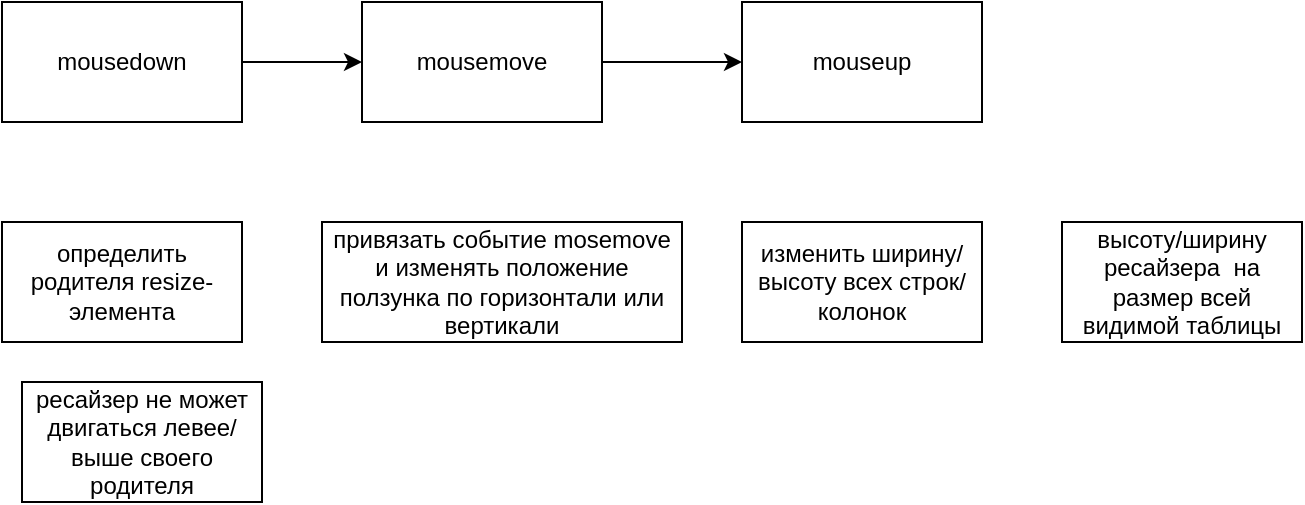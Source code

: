 <mxfile version="13.10.9" type="github">
  <diagram id="NTQrETNLljIQ89Cozkd2" name="Resize">
    <mxGraphModel dx="868" dy="450" grid="1" gridSize="10" guides="1" tooltips="1" connect="1" arrows="1" fold="1" page="1" pageScale="1" pageWidth="827" pageHeight="1169" math="0" shadow="0">
      <root>
        <mxCell id="0" />
        <mxCell id="1" parent="0" />
        <mxCell id="EAH1kygpYYYkL1rse9wj-3" value="" style="edgeStyle=orthogonalEdgeStyle;rounded=0;orthogonalLoop=1;jettySize=auto;html=1;" edge="1" parent="1" source="EAH1kygpYYYkL1rse9wj-1" target="EAH1kygpYYYkL1rse9wj-2">
          <mxGeometry relative="1" as="geometry" />
        </mxCell>
        <mxCell id="EAH1kygpYYYkL1rse9wj-1" value="mousedown" style="rounded=0;whiteSpace=wrap;html=1;" vertex="1" parent="1">
          <mxGeometry x="90" y="40" width="120" height="60" as="geometry" />
        </mxCell>
        <mxCell id="EAH1kygpYYYkL1rse9wj-5" value="" style="edgeStyle=orthogonalEdgeStyle;rounded=0;orthogonalLoop=1;jettySize=auto;html=1;" edge="1" parent="1" source="EAH1kygpYYYkL1rse9wj-2" target="EAH1kygpYYYkL1rse9wj-4">
          <mxGeometry relative="1" as="geometry" />
        </mxCell>
        <mxCell id="EAH1kygpYYYkL1rse9wj-2" value="mousemove" style="rounded=0;whiteSpace=wrap;html=1;" vertex="1" parent="1">
          <mxGeometry x="270" y="40" width="120" height="60" as="geometry" />
        </mxCell>
        <mxCell id="EAH1kygpYYYkL1rse9wj-4" value="mouseup" style="rounded=0;whiteSpace=wrap;html=1;" vertex="1" parent="1">
          <mxGeometry x="460" y="40" width="120" height="60" as="geometry" />
        </mxCell>
        <mxCell id="EAH1kygpYYYkL1rse9wj-6" value="определить родителя resize-элемента" style="rounded=0;whiteSpace=wrap;html=1;" vertex="1" parent="1">
          <mxGeometry x="90" y="150" width="120" height="60" as="geometry" />
        </mxCell>
        <mxCell id="EAH1kygpYYYkL1rse9wj-7" value="привязать событие mosemove и изменять положение ползунка по горизонтали или вертикали&lt;br&gt;" style="rounded=0;whiteSpace=wrap;html=1;" vertex="1" parent="1">
          <mxGeometry x="250" y="150" width="180" height="60" as="geometry" />
        </mxCell>
        <mxCell id="EAH1kygpYYYkL1rse9wj-8" value="изменить ширину/высоту всех строк/колонок" style="rounded=0;whiteSpace=wrap;html=1;" vertex="1" parent="1">
          <mxGeometry x="460" y="150" width="120" height="60" as="geometry" />
        </mxCell>
        <mxCell id="EAH1kygpYYYkL1rse9wj-9" value="высоту/ширину ресайзера&amp;nbsp; на размер всей видимой таблицы" style="rounded=0;whiteSpace=wrap;html=1;" vertex="1" parent="1">
          <mxGeometry x="620" y="150" width="120" height="60" as="geometry" />
        </mxCell>
        <mxCell id="EAH1kygpYYYkL1rse9wj-10" value="ресайзер не может двигаться левее/выше своего родителя" style="rounded=0;whiteSpace=wrap;html=1;" vertex="1" parent="1">
          <mxGeometry x="100" y="230" width="120" height="60" as="geometry" />
        </mxCell>
      </root>
    </mxGraphModel>
  </diagram>
</mxfile>

